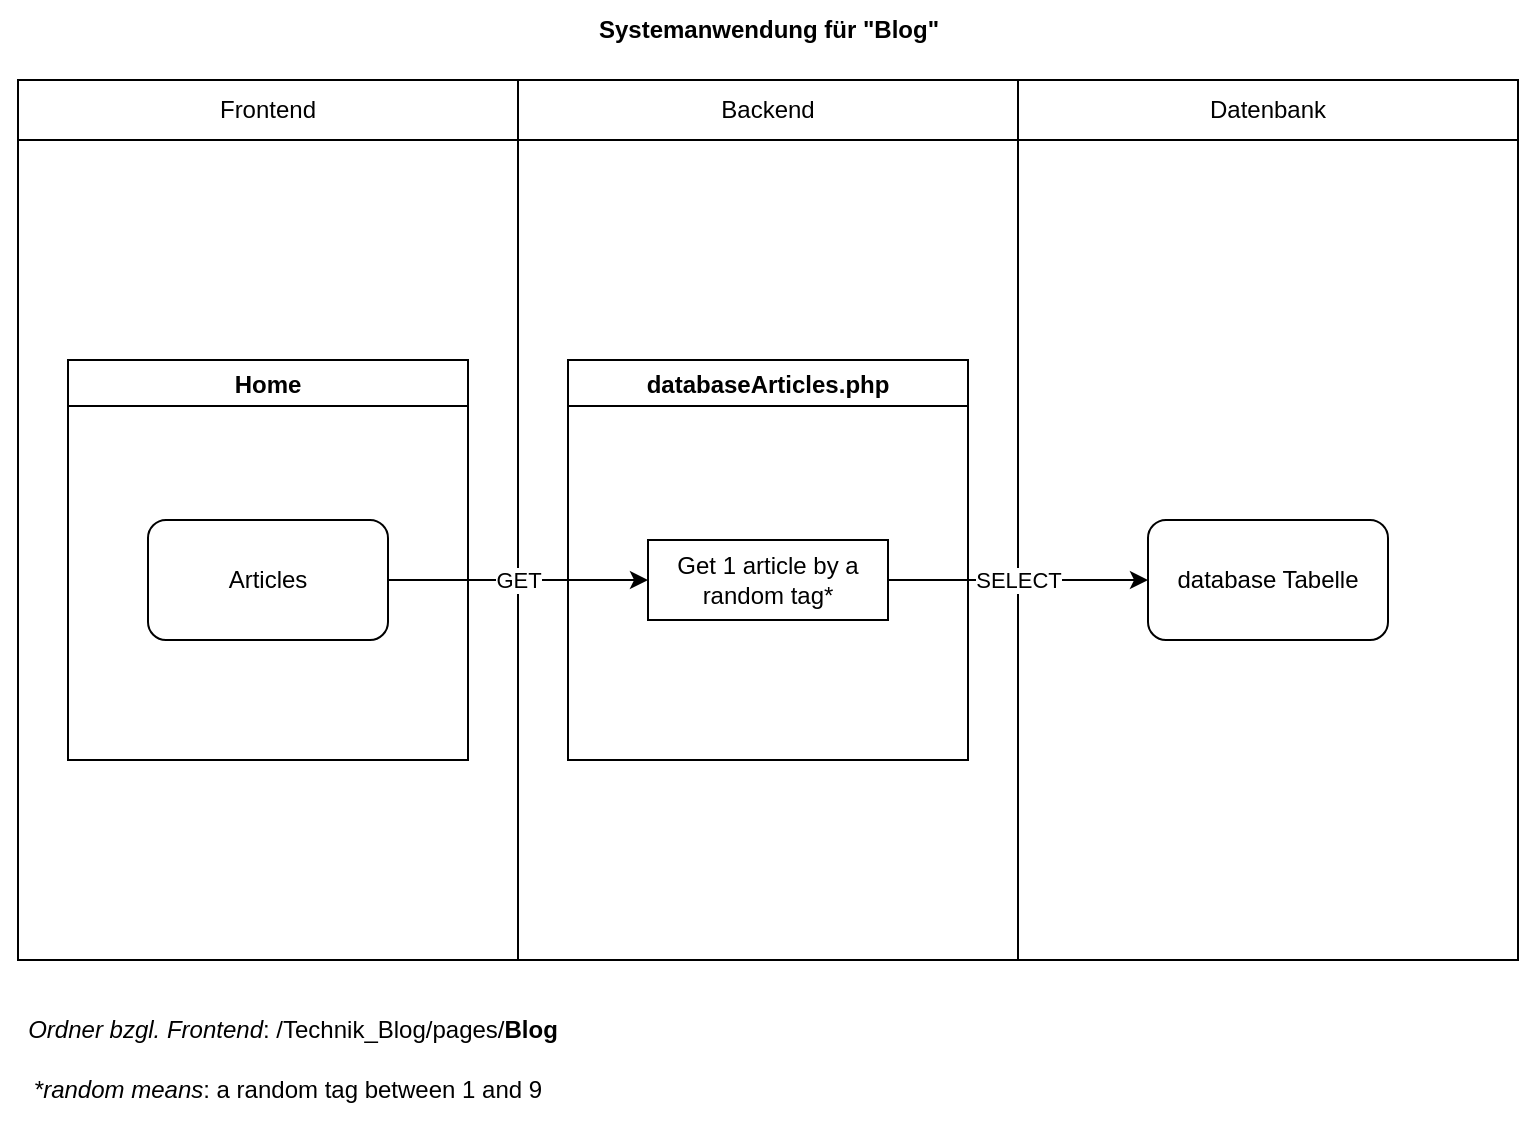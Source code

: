 <mxfile version="20.0.4" type="github">
  <diagram id="juamN5qaI_R75fhcYUah" name="Page-1">
    <mxGraphModel dx="1463" dy="1917" grid="1" gridSize="10" guides="1" tooltips="1" connect="1" arrows="1" fold="1" page="1" pageScale="1" pageWidth="827" pageHeight="1169" math="0" shadow="0">
      <root>
        <mxCell id="0" />
        <mxCell id="1" parent="0" />
        <mxCell id="SKDN7kV7G88ODyy3K585-1" value="Systemanwendung für &quot;Blog&quot;" style="text;html=1;strokeColor=none;fillColor=none;align=center;verticalAlign=middle;whiteSpace=wrap;rounded=0;fontStyle=1" vertex="1" parent="1">
          <mxGeometry x="361.5" y="-1160" width="187" height="30" as="geometry" />
        </mxCell>
        <mxCell id="SKDN7kV7G88ODyy3K585-2" value="" style="rounded=0;whiteSpace=wrap;html=1;labelPosition=center;verticalLabelPosition=top;align=center;verticalAlign=bottom;spacingTop=0;" vertex="1" parent="1">
          <mxGeometry x="80" y="-1120" width="250" height="440" as="geometry" />
        </mxCell>
        <mxCell id="SKDN7kV7G88ODyy3K585-3" value="" style="rounded=0;whiteSpace=wrap;html=1;" vertex="1" parent="1">
          <mxGeometry x="330" y="-1120" width="250" height="440" as="geometry" />
        </mxCell>
        <mxCell id="SKDN7kV7G88ODyy3K585-4" value="" style="rounded=0;whiteSpace=wrap;html=1;" vertex="1" parent="1">
          <mxGeometry x="580" y="-1120" width="250" height="440" as="geometry" />
        </mxCell>
        <mxCell id="SKDN7kV7G88ODyy3K585-5" value="Frontend" style="text;html=1;strokeColor=none;fillColor=none;align=center;verticalAlign=middle;whiteSpace=wrap;rounded=0;" vertex="1" parent="1">
          <mxGeometry x="175" y="-1120" width="60" height="30" as="geometry" />
        </mxCell>
        <mxCell id="SKDN7kV7G88ODyy3K585-6" value="Datenbank" style="text;html=1;strokeColor=none;fillColor=none;align=center;verticalAlign=middle;whiteSpace=wrap;rounded=0;" vertex="1" parent="1">
          <mxGeometry x="675" y="-1120" width="60" height="30" as="geometry" />
        </mxCell>
        <mxCell id="SKDN7kV7G88ODyy3K585-7" value="Backend" style="text;html=1;strokeColor=none;fillColor=none;align=center;verticalAlign=middle;whiteSpace=wrap;rounded=0;" vertex="1" parent="1">
          <mxGeometry x="425" y="-1120" width="60" height="30" as="geometry" />
        </mxCell>
        <mxCell id="SKDN7kV7G88ODyy3K585-8" value="" style="endArrow=none;html=1;rounded=0;" edge="1" parent="1">
          <mxGeometry width="50" height="50" relative="1" as="geometry">
            <mxPoint x="80" y="-1090" as="sourcePoint" />
            <mxPoint x="830" y="-1090" as="targetPoint" />
          </mxGeometry>
        </mxCell>
        <mxCell id="SKDN7kV7G88ODyy3K585-9" value="Home" style="swimlane;" vertex="1" parent="1">
          <mxGeometry x="105" y="-980" width="200" height="200" as="geometry" />
        </mxCell>
        <mxCell id="SKDN7kV7G88ODyy3K585-13" value="Articles" style="rounded=1;whiteSpace=wrap;html=1;" vertex="1" parent="SKDN7kV7G88ODyy3K585-9">
          <mxGeometry x="40" y="80" width="120" height="60" as="geometry" />
        </mxCell>
        <mxCell id="SKDN7kV7G88ODyy3K585-10" value="databaseArticles.php" style="swimlane;" vertex="1" parent="1">
          <mxGeometry x="355" y="-980" width="200" height="200" as="geometry" />
        </mxCell>
        <mxCell id="SKDN7kV7G88ODyy3K585-14" value="Get 1 article by a random tag*" style="rounded=0;whiteSpace=wrap;html=1;" vertex="1" parent="SKDN7kV7G88ODyy3K585-10">
          <mxGeometry x="40" y="90" width="120" height="40" as="geometry" />
        </mxCell>
        <mxCell id="SKDN7kV7G88ODyy3K585-11" value="database Tabelle" style="rounded=1;whiteSpace=wrap;html=1;" vertex="1" parent="1">
          <mxGeometry x="645" y="-900" width="120" height="60" as="geometry" />
        </mxCell>
        <mxCell id="SKDN7kV7G88ODyy3K585-12" value="&lt;i&gt;Ordner bzgl. Frontend&lt;/i&gt;: /Technik_Blog/pages/&lt;b&gt;Blog&lt;/b&gt;" style="text;html=1;align=center;verticalAlign=middle;resizable=0;points=[];autosize=1;strokeColor=none;fillColor=none;" vertex="1" parent="1">
          <mxGeometry x="71.5" y="-660" width="290" height="30" as="geometry" />
        </mxCell>
        <mxCell id="SKDN7kV7G88ODyy3K585-15" value="&lt;i&gt;*random means&lt;/i&gt;: a random tag between 1 and 9" style="text;html=1;strokeColor=none;fillColor=none;align=center;verticalAlign=middle;whiteSpace=wrap;rounded=0;" vertex="1" parent="1">
          <mxGeometry x="80" y="-630" width="270" height="30" as="geometry" />
        </mxCell>
        <mxCell id="SKDN7kV7G88ODyy3K585-16" value="GET" style="endArrow=classic;html=1;rounded=0;exitX=1;exitY=0.5;exitDx=0;exitDy=0;entryX=0;entryY=0.5;entryDx=0;entryDy=0;" edge="1" parent="1" source="SKDN7kV7G88ODyy3K585-13" target="SKDN7kV7G88ODyy3K585-14">
          <mxGeometry width="50" height="50" relative="1" as="geometry">
            <mxPoint x="380" y="-890" as="sourcePoint" />
            <mxPoint x="430" y="-940" as="targetPoint" />
          </mxGeometry>
        </mxCell>
        <mxCell id="SKDN7kV7G88ODyy3K585-17" value="SELECT" style="endArrow=classic;html=1;rounded=0;exitX=1;exitY=0.5;exitDx=0;exitDy=0;" edge="1" parent="1" source="SKDN7kV7G88ODyy3K585-14" target="SKDN7kV7G88ODyy3K585-11">
          <mxGeometry width="50" height="50" relative="1" as="geometry">
            <mxPoint x="380" y="-890" as="sourcePoint" />
            <mxPoint x="430" y="-940" as="targetPoint" />
          </mxGeometry>
        </mxCell>
      </root>
    </mxGraphModel>
  </diagram>
</mxfile>
